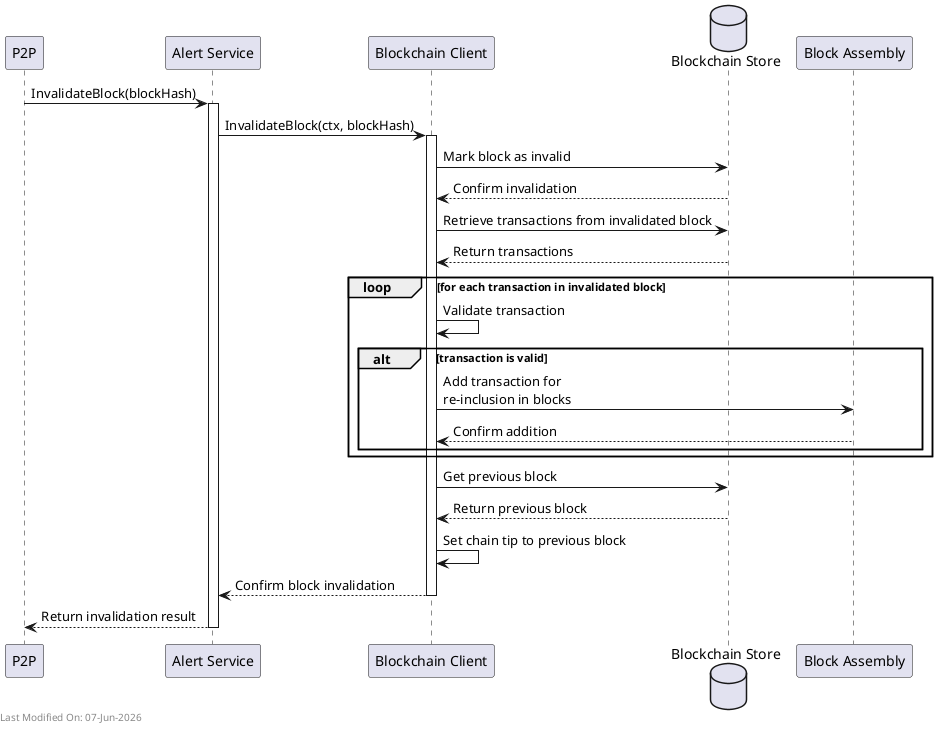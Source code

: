@startuml
participant "P2P" as P2P
participant "Alert Service" as AlertService
participant "Blockchain Client" as BlockchainClient
database "Blockchain Store" as BlockchainStore
participant "Block Assembly" as BlockAssembly

P2P -> AlertService: InvalidateBlock(blockHash)
activate AlertService

AlertService -> BlockchainClient: InvalidateBlock(ctx, blockHash)
activate BlockchainClient

BlockchainClient -> BlockchainStore: Mark block as invalid
BlockchainStore --> BlockchainClient: Confirm invalidation

BlockchainClient -> BlockchainStore: Retrieve transactions from invalidated block
BlockchainStore --> BlockchainClient: Return transactions

loop for each transaction in invalidated block
    BlockchainClient -> BlockchainClient: Validate transaction
    alt transaction is valid
        BlockchainClient -> BlockAssembly: Add transaction for\nre-inclusion in blocks
        BlockAssembly --> BlockchainClient: Confirm addition
    end
end

BlockchainClient -> BlockchainStore: Get previous block
BlockchainStore --> BlockchainClient: Return previous block

BlockchainClient -> BlockchainClient: Set chain tip to previous block

BlockchainClient --> AlertService: Confirm block invalidation
deactivate BlockchainClient

AlertService --> P2P: Return invalidation result
deactivate AlertService

left footer Last Modified On: %date("dd-MMM-yyyy")


@enduml
